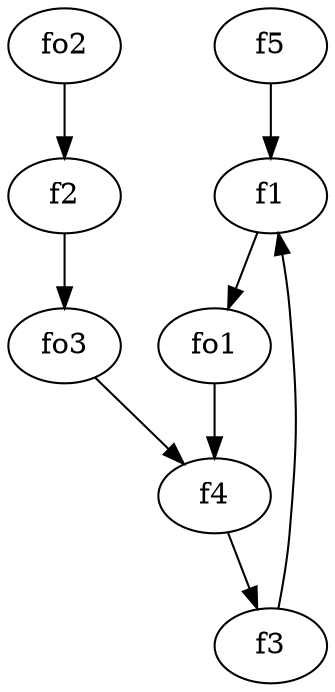 strict digraph  {
f1;
f2;
f3;
f4;
f5;
fo1;
fo2;
fo3;
f1 -> fo1  [weight=2];
f2 -> fo3  [weight=2];
f3 -> f1  [weight=2];
f4 -> f3  [weight=2];
f5 -> f1  [weight=2];
fo1 -> f4  [weight=2];
fo2 -> f2  [weight=2];
fo3 -> f4  [weight=2];
}
